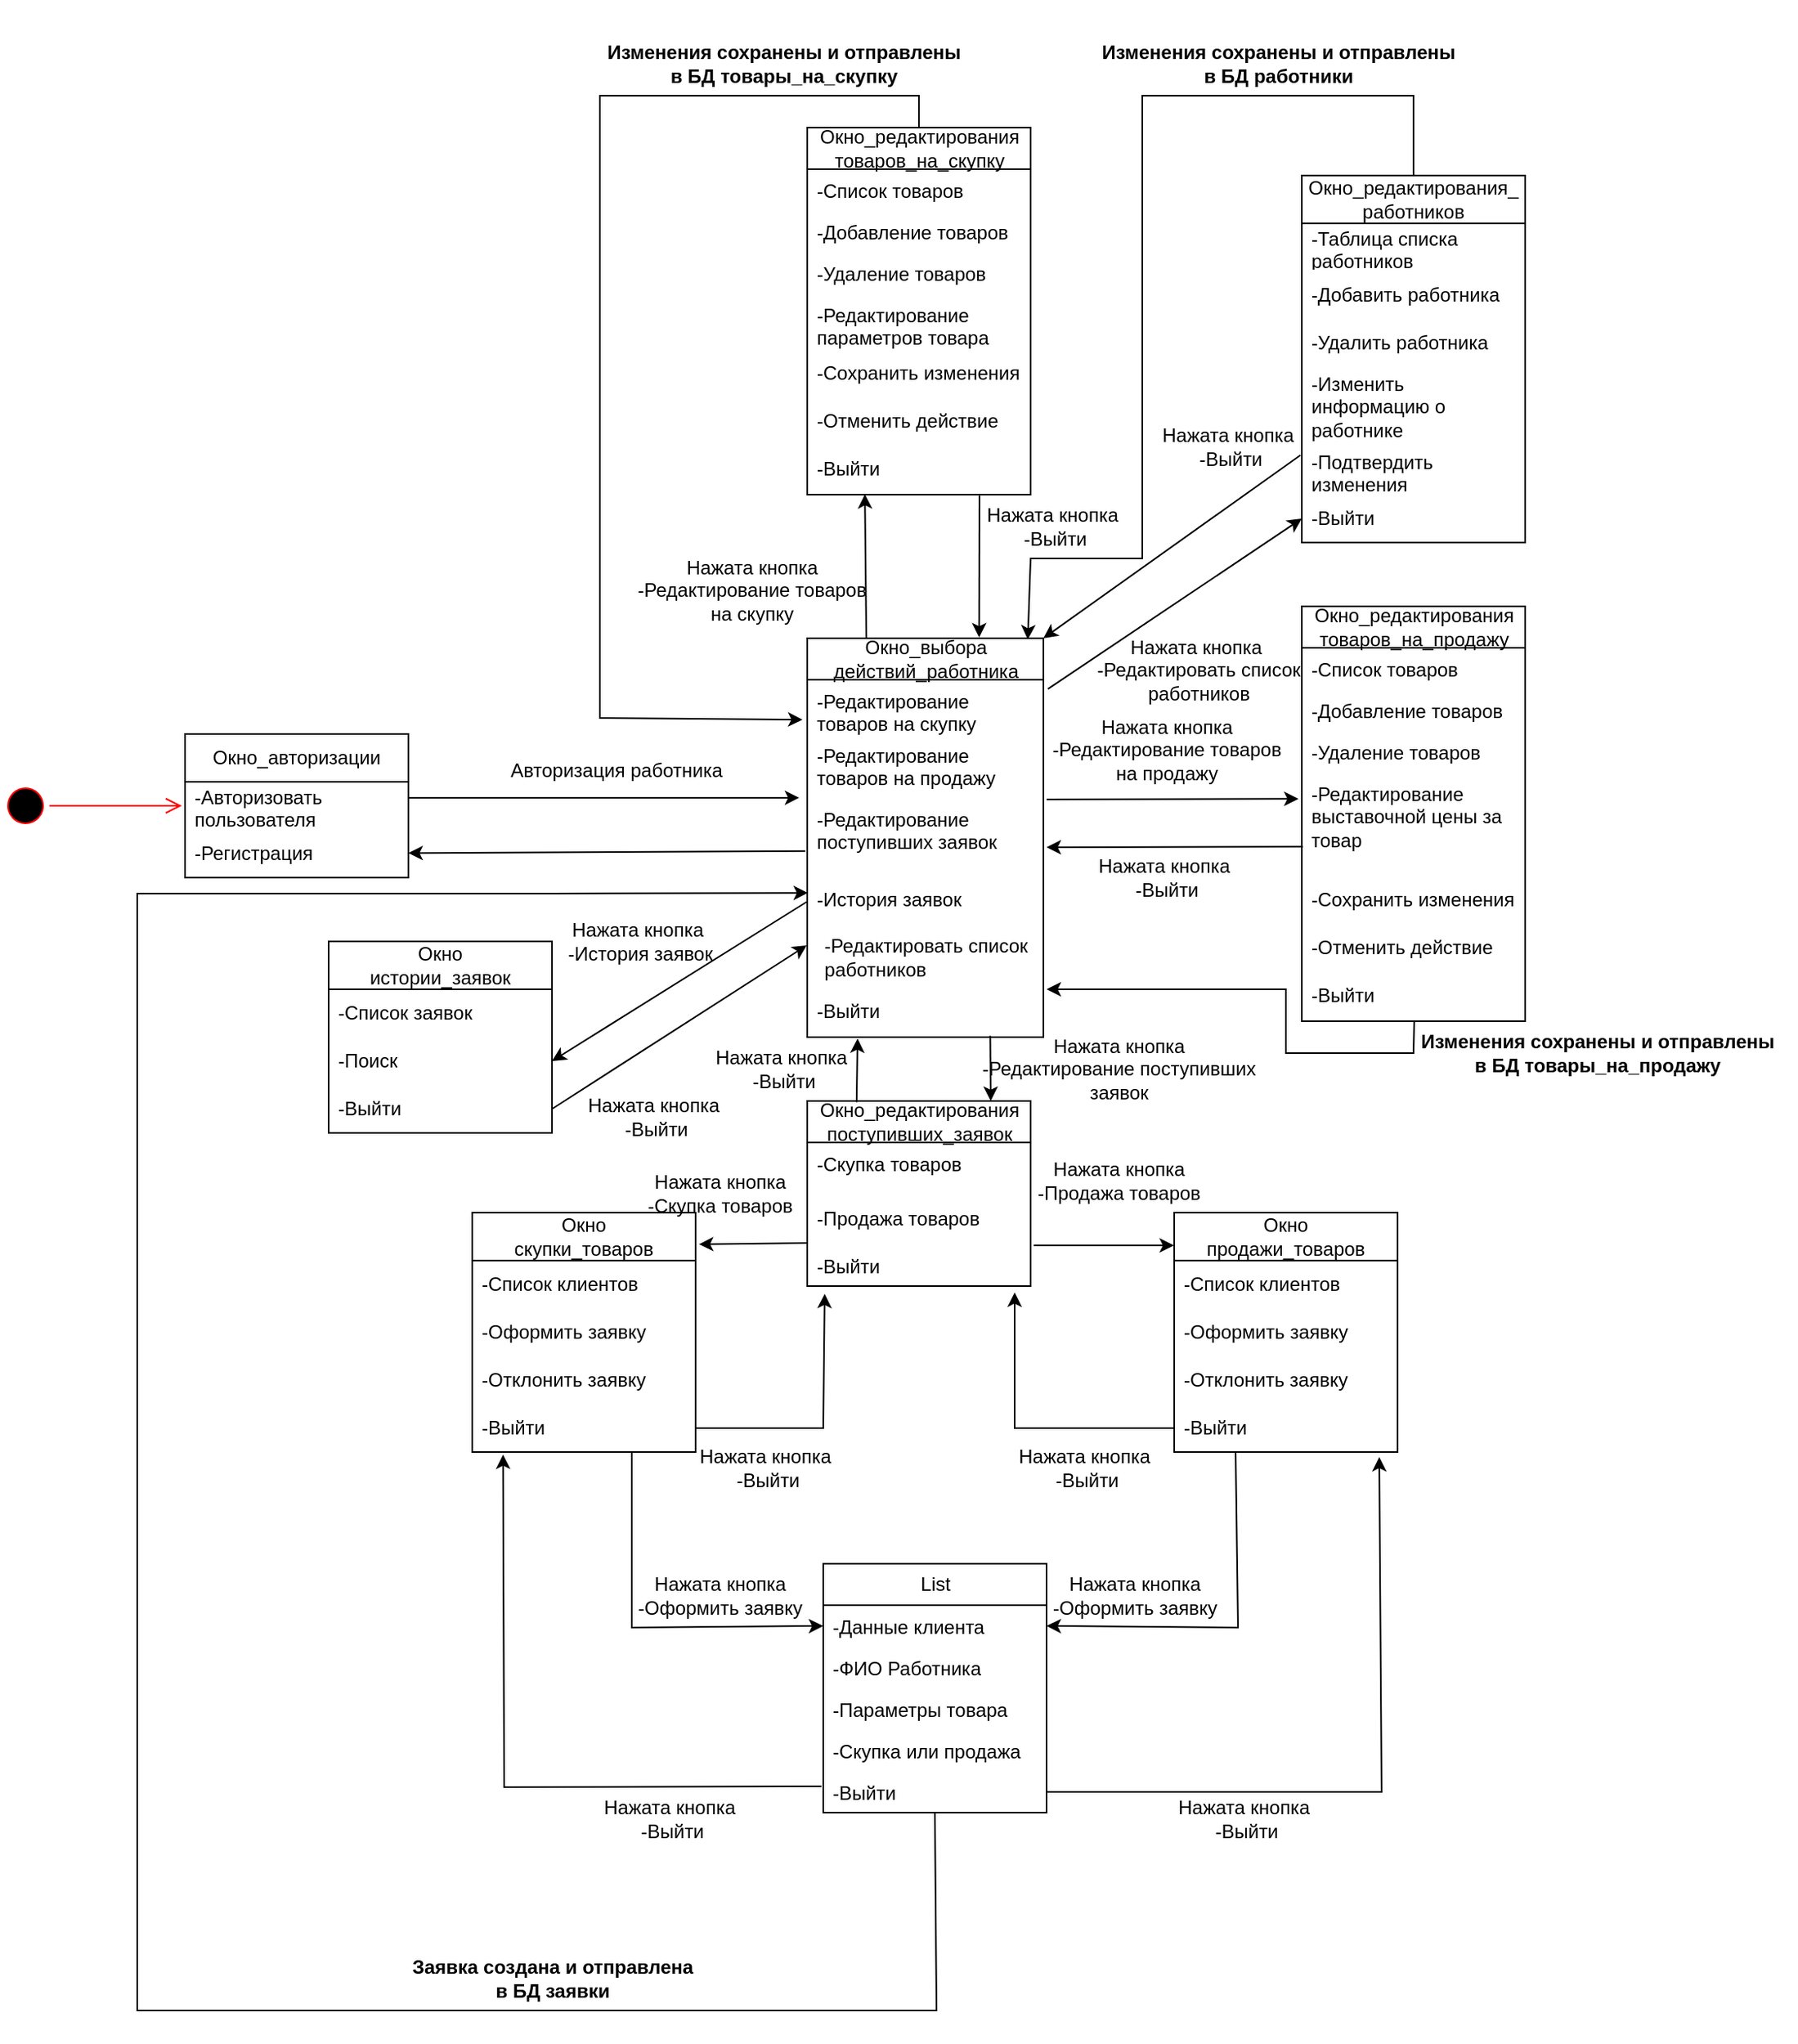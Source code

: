 <mxfile version="22.1.17" type="device">
  <diagram name="Страница — 1" id="X0-MV4bvymv5VT9LtER6">
    <mxGraphModel dx="499" dy="266" grid="1" gridSize="10" guides="1" tooltips="1" connect="1" arrows="1" fold="1" page="1" pageScale="1" pageWidth="4681" pageHeight="3300" math="0" shadow="0">
      <root>
        <mxCell id="0" />
        <mxCell id="1" parent="0" />
        <mxCell id="UWlWoizen60O6skDYNZs-1" value="" style="ellipse;html=1;shape=startState;fillColor=#000000;strokeColor=#ff0000;" parent="1" vertex="1">
          <mxGeometry x="25" y="510" width="30" height="30" as="geometry" />
        </mxCell>
        <mxCell id="UWlWoizen60O6skDYNZs-2" value="" style="edgeStyle=orthogonalEdgeStyle;html=1;verticalAlign=bottom;endArrow=open;endSize=8;strokeColor=#ff0000;rounded=0;entryX=-0.011;entryY=0.491;entryDx=0;entryDy=0;entryPerimeter=0;" parent="1" source="UWlWoizen60O6skDYNZs-1" edge="1">
          <mxGeometry relative="1" as="geometry">
            <mxPoint x="138" y="525" as="targetPoint" />
          </mxGeometry>
        </mxCell>
        <mxCell id="UWlWoizen60O6skDYNZs-3" value="Окно_авторизации" style="swimlane;fontStyle=0;childLayout=stackLayout;horizontal=1;startSize=30;horizontalStack=0;resizeParent=1;resizeParentMax=0;resizeLast=0;collapsible=1;marginBottom=0;whiteSpace=wrap;html=1;" parent="1" vertex="1">
          <mxGeometry x="140" y="480" width="140" height="90" as="geometry">
            <mxRectangle x="140" y="480" width="150" height="30" as="alternateBounds" />
          </mxGeometry>
        </mxCell>
        <mxCell id="UWlWoizen60O6skDYNZs-4" value="-Авторизовать пользователя" style="text;strokeColor=none;fillColor=none;align=left;verticalAlign=middle;spacingLeft=4;spacingRight=4;overflow=hidden;points=[[0,0.5],[1,0.5]];portConstraint=eastwest;rotatable=0;whiteSpace=wrap;html=1;" parent="UWlWoizen60O6skDYNZs-3" vertex="1">
          <mxGeometry y="30" width="140" height="30" as="geometry" />
        </mxCell>
        <mxCell id="UWlWoizen60O6skDYNZs-5" value="-Регистрация" style="text;strokeColor=none;fillColor=none;align=left;verticalAlign=middle;spacingLeft=4;spacingRight=4;overflow=hidden;points=[[0,0.5],[1,0.5]];portConstraint=eastwest;rotatable=0;whiteSpace=wrap;html=1;" parent="UWlWoizen60O6skDYNZs-3" vertex="1">
          <mxGeometry y="60" width="140" height="30" as="geometry" />
        </mxCell>
        <mxCell id="UWlWoizen60O6skDYNZs-6" value="" style="endArrow=classic;html=1;rounded=0;entryX=-0.036;entryY=0.333;entryDx=0;entryDy=0;entryPerimeter=0;exitX=1;exitY=0.333;exitDx=0;exitDy=0;exitPerimeter=0;" parent="1" source="UWlWoizen60O6skDYNZs-4" edge="1">
          <mxGeometry width="50" height="50" relative="1" as="geometry">
            <mxPoint x="310" y="540" as="sourcePoint" />
            <mxPoint x="524.96" y="519.99" as="targetPoint" />
          </mxGeometry>
        </mxCell>
        <mxCell id="UWlWoizen60O6skDYNZs-7" value="Авторизация работника" style="text;html=1;align=center;verticalAlign=middle;resizable=0;points=[];autosize=1;strokeColor=none;fillColor=none;" parent="1" vertex="1">
          <mxGeometry x="330" y="488" width="160" height="30" as="geometry" />
        </mxCell>
        <mxCell id="UWlWoizen60O6skDYNZs-8" value="Нажата кнопка&amp;nbsp;&lt;br&gt;-Выйти" style="text;html=1;align=center;verticalAlign=middle;resizable=0;points=[];autosize=1;strokeColor=none;fillColor=none;" parent="1" vertex="1">
          <mxGeometry x="630" y="330" width="110" height="40" as="geometry" />
        </mxCell>
        <mxCell id="UWlWoizen60O6skDYNZs-9" value="Окно_выбора&lt;br&gt;действий_работника" style="swimlane;fontStyle=0;childLayout=stackLayout;horizontal=1;startSize=26;fillColor=none;horizontalStack=0;resizeParent=1;resizeParentMax=0;resizeLast=0;collapsible=1;marginBottom=0;html=1;" parent="1" vertex="1">
          <mxGeometry x="530" y="420" width="148" height="250" as="geometry" />
        </mxCell>
        <mxCell id="UWlWoizen60O6skDYNZs-10" value="-Редактирование товаров на скупку" style="text;strokeColor=none;fillColor=none;align=left;verticalAlign=top;spacingLeft=4;spacingRight=4;overflow=hidden;rotatable=0;points=[[0,0.5],[1,0.5]];portConstraint=eastwest;whiteSpace=wrap;html=1;" parent="UWlWoizen60O6skDYNZs-9" vertex="1">
          <mxGeometry y="26" width="148" height="34" as="geometry" />
        </mxCell>
        <mxCell id="UWlWoizen60O6skDYNZs-11" value="-Редактирование товаров на продажу" style="text;strokeColor=none;fillColor=none;align=left;verticalAlign=top;spacingLeft=4;spacingRight=4;overflow=hidden;rotatable=0;points=[[0,0.5],[1,0.5]];portConstraint=eastwest;whiteSpace=wrap;html=1;" parent="UWlWoizen60O6skDYNZs-9" vertex="1">
          <mxGeometry y="60" width="148" height="40" as="geometry" />
        </mxCell>
        <mxCell id="UWlWoizen60O6skDYNZs-12" value="-Редактирование поступивших заявок" style="text;strokeColor=none;fillColor=none;align=left;verticalAlign=top;spacingLeft=4;spacingRight=4;overflow=hidden;rotatable=0;points=[[0,0.5],[1,0.5]];portConstraint=eastwest;whiteSpace=wrap;html=1;" parent="UWlWoizen60O6skDYNZs-9" vertex="1">
          <mxGeometry y="100" width="148" height="50" as="geometry" />
        </mxCell>
        <mxCell id="UWlWoizen60O6skDYNZs-13" value="-История заявок" style="text;strokeColor=none;fillColor=none;align=left;verticalAlign=top;spacingLeft=4;spacingRight=4;overflow=hidden;rotatable=0;points=[[0,0.5],[1,0.5]];portConstraint=eastwest;whiteSpace=wrap;html=1;" parent="UWlWoizen60O6skDYNZs-9" vertex="1">
          <mxGeometry y="150" width="148" height="30" as="geometry" />
        </mxCell>
        <mxCell id="UWlWoizen60O6skDYNZs-79" value="&lt;div style=&quot;text-align: left;&quot;&gt;&lt;span style=&quot;background-color: initial;&quot;&gt;-Редактировать список&lt;/span&gt;&lt;/div&gt;&lt;div style=&quot;text-align: left;&quot;&gt;работников&lt;/div&gt;" style="text;html=1;align=center;verticalAlign=middle;resizable=0;points=[];autosize=1;strokeColor=none;fillColor=none;" parent="UWlWoizen60O6skDYNZs-9" vertex="1">
          <mxGeometry y="180" width="148" height="40" as="geometry" />
        </mxCell>
        <mxCell id="UWlWoizen60O6skDYNZs-14" value="-Выйти" style="text;strokeColor=none;fillColor=none;align=left;verticalAlign=top;spacingLeft=4;spacingRight=4;overflow=hidden;rotatable=0;points=[[0,0.5],[1,0.5]];portConstraint=eastwest;whiteSpace=wrap;html=1;" parent="UWlWoizen60O6skDYNZs-9" vertex="1">
          <mxGeometry y="220" width="148" height="30" as="geometry" />
        </mxCell>
        <mxCell id="UWlWoizen60O6skDYNZs-15" value="" style="endArrow=classic;html=1;rounded=0;exitX=-0.008;exitY=0.667;exitDx=0;exitDy=0;exitPerimeter=0;" parent="1" source="UWlWoizen60O6skDYNZs-12" target="UWlWoizen60O6skDYNZs-5" edge="1">
          <mxGeometry width="50" height="50" relative="1" as="geometry">
            <mxPoint x="630" y="470" as="sourcePoint" />
            <mxPoint x="680" y="420" as="targetPoint" />
          </mxGeometry>
        </mxCell>
        <mxCell id="UWlWoizen60O6skDYNZs-16" value="Окно_редактирования&lt;br&gt;товаров_на_скупку" style="swimlane;fontStyle=0;childLayout=stackLayout;horizontal=1;startSize=26;fillColor=none;horizontalStack=0;resizeParent=1;resizeParentMax=0;resizeLast=0;collapsible=1;marginBottom=0;html=1;" parent="1" vertex="1">
          <mxGeometry x="530" y="100" width="140" height="230" as="geometry" />
        </mxCell>
        <mxCell id="UWlWoizen60O6skDYNZs-17" value="-Список товаров" style="text;strokeColor=none;fillColor=none;align=left;verticalAlign=top;spacingLeft=4;spacingRight=4;overflow=hidden;rotatable=0;points=[[0,0.5],[1,0.5]];portConstraint=eastwest;whiteSpace=wrap;html=1;" parent="UWlWoizen60O6skDYNZs-16" vertex="1">
          <mxGeometry y="26" width="140" height="26" as="geometry" />
        </mxCell>
        <mxCell id="UWlWoizen60O6skDYNZs-18" value="-Добавление товаров" style="text;strokeColor=none;fillColor=none;align=left;verticalAlign=top;spacingLeft=4;spacingRight=4;overflow=hidden;rotatable=0;points=[[0,0.5],[1,0.5]];portConstraint=eastwest;whiteSpace=wrap;html=1;" parent="UWlWoizen60O6skDYNZs-16" vertex="1">
          <mxGeometry y="52" width="140" height="26" as="geometry" />
        </mxCell>
        <mxCell id="UWlWoizen60O6skDYNZs-19" value="-Удаление товаров" style="text;strokeColor=none;fillColor=none;align=left;verticalAlign=top;spacingLeft=4;spacingRight=4;overflow=hidden;rotatable=0;points=[[0,0.5],[1,0.5]];portConstraint=eastwest;whiteSpace=wrap;html=1;" parent="UWlWoizen60O6skDYNZs-16" vertex="1">
          <mxGeometry y="78" width="140" height="26" as="geometry" />
        </mxCell>
        <mxCell id="UWlWoizen60O6skDYNZs-20" value="-Редактирование параметров товара" style="text;strokeColor=none;fillColor=none;align=left;verticalAlign=top;spacingLeft=4;spacingRight=4;overflow=hidden;rotatable=0;points=[[0,0.5],[1,0.5]];portConstraint=eastwest;whiteSpace=wrap;html=1;" parent="UWlWoizen60O6skDYNZs-16" vertex="1">
          <mxGeometry y="104" width="140" height="36" as="geometry" />
        </mxCell>
        <mxCell id="UWlWoizen60O6skDYNZs-21" value="-Сохранить изменения" style="text;strokeColor=none;fillColor=none;align=left;verticalAlign=top;spacingLeft=4;spacingRight=4;overflow=hidden;rotatable=0;points=[[0,0.5],[1,0.5]];portConstraint=eastwest;whiteSpace=wrap;html=1;" parent="UWlWoizen60O6skDYNZs-16" vertex="1">
          <mxGeometry y="140" width="140" height="30" as="geometry" />
        </mxCell>
        <mxCell id="UWlWoizen60O6skDYNZs-22" value="-Отменить действие" style="text;strokeColor=none;fillColor=none;align=left;verticalAlign=top;spacingLeft=4;spacingRight=4;overflow=hidden;rotatable=0;points=[[0,0.5],[1,0.5]];portConstraint=eastwest;whiteSpace=wrap;html=1;" parent="UWlWoizen60O6skDYNZs-16" vertex="1">
          <mxGeometry y="170" width="140" height="30" as="geometry" />
        </mxCell>
        <mxCell id="UWlWoizen60O6skDYNZs-23" value="-Выйти" style="text;strokeColor=none;fillColor=none;align=left;verticalAlign=top;spacingLeft=4;spacingRight=4;overflow=hidden;rotatable=0;points=[[0,0.5],[1,0.5]];portConstraint=eastwest;whiteSpace=wrap;html=1;" parent="UWlWoizen60O6skDYNZs-16" vertex="1">
          <mxGeometry y="200" width="140" height="30" as="geometry" />
        </mxCell>
        <mxCell id="UWlWoizen60O6skDYNZs-24" value="" style="endArrow=classic;html=1;rounded=0;exitX=0.771;exitY=1.021;exitDx=0;exitDy=0;exitPerimeter=0;entryX=0.728;entryY=-0.002;entryDx=0;entryDy=0;entryPerimeter=0;" parent="1" source="UWlWoizen60O6skDYNZs-23" target="UWlWoizen60O6skDYNZs-9" edge="1">
          <mxGeometry width="50" height="50" relative="1" as="geometry">
            <mxPoint x="640" y="360" as="sourcePoint" />
            <mxPoint x="640" y="420" as="targetPoint" />
          </mxGeometry>
        </mxCell>
        <mxCell id="UWlWoizen60O6skDYNZs-25" value="" style="endArrow=classic;html=1;rounded=0;exitX=0.25;exitY=0;exitDx=0;exitDy=0;entryX=0.258;entryY=0.991;entryDx=0;entryDy=0;entryPerimeter=0;" parent="1" source="UWlWoizen60O6skDYNZs-9" target="UWlWoizen60O6skDYNZs-23" edge="1">
          <mxGeometry width="50" height="50" relative="1" as="geometry">
            <mxPoint x="630" y="470" as="sourcePoint" />
            <mxPoint x="680" y="420" as="targetPoint" />
          </mxGeometry>
        </mxCell>
        <mxCell id="UWlWoizen60O6skDYNZs-26" value="Нажата кнопка&lt;br&gt;-Редактирование товаров&lt;br&gt;на скупку" style="text;html=1;align=center;verticalAlign=middle;resizable=0;points=[];autosize=1;strokeColor=none;fillColor=none;" parent="1" vertex="1">
          <mxGeometry x="410" y="360" width="170" height="60" as="geometry" />
        </mxCell>
        <mxCell id="UWlWoizen60O6skDYNZs-27" value="Окно_редактирования&lt;br&gt;товаров_на_продажу" style="swimlane;fontStyle=0;childLayout=stackLayout;horizontal=1;startSize=26;fillColor=none;horizontalStack=0;resizeParent=1;resizeParentMax=0;resizeLast=0;collapsible=1;marginBottom=0;html=1;" parent="1" vertex="1">
          <mxGeometry x="840" y="400" width="140" height="260" as="geometry" />
        </mxCell>
        <mxCell id="UWlWoizen60O6skDYNZs-28" value="-Список товаров" style="text;strokeColor=none;fillColor=none;align=left;verticalAlign=top;spacingLeft=4;spacingRight=4;overflow=hidden;rotatable=0;points=[[0,0.5],[1,0.5]];portConstraint=eastwest;whiteSpace=wrap;html=1;" parent="UWlWoizen60O6skDYNZs-27" vertex="1">
          <mxGeometry y="26" width="140" height="26" as="geometry" />
        </mxCell>
        <mxCell id="UWlWoizen60O6skDYNZs-29" value="-Добавление товаров" style="text;strokeColor=none;fillColor=none;align=left;verticalAlign=top;spacingLeft=4;spacingRight=4;overflow=hidden;rotatable=0;points=[[0,0.5],[1,0.5]];portConstraint=eastwest;whiteSpace=wrap;html=1;" parent="UWlWoizen60O6skDYNZs-27" vertex="1">
          <mxGeometry y="52" width="140" height="26" as="geometry" />
        </mxCell>
        <mxCell id="UWlWoizen60O6skDYNZs-30" value="-Удаление товаров" style="text;strokeColor=none;fillColor=none;align=left;verticalAlign=top;spacingLeft=4;spacingRight=4;overflow=hidden;rotatable=0;points=[[0,0.5],[1,0.5]];portConstraint=eastwest;whiteSpace=wrap;html=1;" parent="UWlWoizen60O6skDYNZs-27" vertex="1">
          <mxGeometry y="78" width="140" height="26" as="geometry" />
        </mxCell>
        <mxCell id="UWlWoizen60O6skDYNZs-31" value="-Редактирование выставочной цены за товар" style="text;strokeColor=none;fillColor=none;align=left;verticalAlign=top;spacingLeft=4;spacingRight=4;overflow=hidden;rotatable=0;points=[[0,0.5],[1,0.5]];portConstraint=eastwest;whiteSpace=wrap;html=1;" parent="UWlWoizen60O6skDYNZs-27" vertex="1">
          <mxGeometry y="104" width="140" height="66" as="geometry" />
        </mxCell>
        <mxCell id="UWlWoizen60O6skDYNZs-32" value="-Сохранить изменения" style="text;strokeColor=none;fillColor=none;align=left;verticalAlign=top;spacingLeft=4;spacingRight=4;overflow=hidden;rotatable=0;points=[[0,0.5],[1,0.5]];portConstraint=eastwest;whiteSpace=wrap;html=1;" parent="UWlWoizen60O6skDYNZs-27" vertex="1">
          <mxGeometry y="170" width="140" height="30" as="geometry" />
        </mxCell>
        <mxCell id="UWlWoizen60O6skDYNZs-33" value="-Отменить действие" style="text;strokeColor=none;fillColor=none;align=left;verticalAlign=top;spacingLeft=4;spacingRight=4;overflow=hidden;rotatable=0;points=[[0,0.5],[1,0.5]];portConstraint=eastwest;whiteSpace=wrap;html=1;" parent="UWlWoizen60O6skDYNZs-27" vertex="1">
          <mxGeometry y="200" width="140" height="30" as="geometry" />
        </mxCell>
        <mxCell id="UWlWoizen60O6skDYNZs-34" value="-Выйти" style="text;strokeColor=none;fillColor=none;align=left;verticalAlign=top;spacingLeft=4;spacingRight=4;overflow=hidden;rotatable=0;points=[[0,0.5],[1,0.5]];portConstraint=eastwest;whiteSpace=wrap;html=1;" parent="UWlWoizen60O6skDYNZs-27" vertex="1">
          <mxGeometry y="230" width="140" height="30" as="geometry" />
        </mxCell>
        <mxCell id="UWlWoizen60O6skDYNZs-35" value="" style="endArrow=classic;html=1;rounded=0;exitX=0.005;exitY=0.707;exitDx=0;exitDy=0;exitPerimeter=0;" parent="1" source="UWlWoizen60O6skDYNZs-31" edge="1">
          <mxGeometry width="50" height="50" relative="1" as="geometry">
            <mxPoint x="630" y="470" as="sourcePoint" />
            <mxPoint x="680" y="551" as="targetPoint" />
            <Array as="points" />
          </mxGeometry>
        </mxCell>
        <mxCell id="UWlWoizen60O6skDYNZs-36" value="Нажата кнопка&amp;nbsp;&lt;br&gt;-Выйти" style="text;html=1;align=center;verticalAlign=middle;resizable=0;points=[];autosize=1;strokeColor=none;fillColor=none;" parent="1" vertex="1">
          <mxGeometry x="700" y="550" width="110" height="40" as="geometry" />
        </mxCell>
        <mxCell id="UWlWoizen60O6skDYNZs-37" value="" style="endArrow=classic;html=1;rounded=0;entryX=-0.015;entryY=0.252;entryDx=0;entryDy=0;entryPerimeter=0;" parent="1" target="UWlWoizen60O6skDYNZs-31" edge="1">
          <mxGeometry width="50" height="50" relative="1" as="geometry">
            <mxPoint x="680" y="521" as="sourcePoint" />
            <mxPoint x="680" y="420" as="targetPoint" />
          </mxGeometry>
        </mxCell>
        <mxCell id="UWlWoizen60O6skDYNZs-38" value="Нажата кнопка&lt;br&gt;-Редактирование товаров&lt;br&gt;на продажу" style="text;html=1;align=center;verticalAlign=middle;resizable=0;points=[];autosize=1;strokeColor=none;fillColor=none;" parent="1" vertex="1">
          <mxGeometry x="670" y="460" width="170" height="60" as="geometry" />
        </mxCell>
        <mxCell id="UWlWoizen60O6skDYNZs-39" value="Окно_редактирования&lt;br&gt;поступивших_заявок" style="swimlane;fontStyle=0;childLayout=stackLayout;horizontal=1;startSize=26;fillColor=none;horizontalStack=0;resizeParent=1;resizeParentMax=0;resizeLast=0;collapsible=1;marginBottom=0;html=1;" parent="1" vertex="1">
          <mxGeometry x="530" y="710" width="140" height="116" as="geometry" />
        </mxCell>
        <mxCell id="UWlWoizen60O6skDYNZs-40" value="-Скупка товаров" style="text;strokeColor=none;fillColor=none;align=left;verticalAlign=top;spacingLeft=4;spacingRight=4;overflow=hidden;rotatable=0;points=[[0,0.5],[1,0.5]];portConstraint=eastwest;whiteSpace=wrap;html=1;" parent="UWlWoizen60O6skDYNZs-39" vertex="1">
          <mxGeometry y="26" width="140" height="34" as="geometry" />
        </mxCell>
        <mxCell id="UWlWoizen60O6skDYNZs-41" value="-Продажа товаров" style="text;strokeColor=none;fillColor=none;align=left;verticalAlign=top;spacingLeft=4;spacingRight=4;overflow=hidden;rotatable=0;points=[[0,0.5],[1,0.5]];portConstraint=eastwest;whiteSpace=wrap;html=1;" parent="UWlWoizen60O6skDYNZs-39" vertex="1">
          <mxGeometry y="60" width="140" height="30" as="geometry" />
        </mxCell>
        <mxCell id="UWlWoizen60O6skDYNZs-42" value="-Выйти" style="text;strokeColor=none;fillColor=none;align=left;verticalAlign=top;spacingLeft=4;spacingRight=4;overflow=hidden;rotatable=0;points=[[0,0.5],[1,0.5]];portConstraint=eastwest;whiteSpace=wrap;html=1;" parent="UWlWoizen60O6skDYNZs-39" vertex="1">
          <mxGeometry y="90" width="140" height="26" as="geometry" />
        </mxCell>
        <mxCell id="UWlWoizen60O6skDYNZs-43" value="" style="endArrow=classic;html=1;rounded=0;exitX=0.775;exitY=0.971;exitDx=0;exitDy=0;exitPerimeter=0;" parent="1" source="UWlWoizen60O6skDYNZs-14" edge="1">
          <mxGeometry width="50" height="50" relative="1" as="geometry">
            <mxPoint x="540" y="560" as="sourcePoint" />
            <mxPoint x="645" y="710" as="targetPoint" />
            <Array as="points" />
          </mxGeometry>
        </mxCell>
        <mxCell id="UWlWoizen60O6skDYNZs-44" value="" style="endArrow=classic;html=1;rounded=0;exitX=0.221;exitY=0.006;exitDx=0;exitDy=0;exitPerimeter=0;entryX=0.213;entryY=1.029;entryDx=0;entryDy=0;entryPerimeter=0;" parent="1" source="UWlWoizen60O6skDYNZs-39" target="UWlWoizen60O6skDYNZs-14" edge="1">
          <mxGeometry width="50" height="50" relative="1" as="geometry">
            <mxPoint x="530" y="640" as="sourcePoint" />
            <mxPoint x="580" y="590" as="targetPoint" />
          </mxGeometry>
        </mxCell>
        <mxCell id="UWlWoizen60O6skDYNZs-45" value="Нажата кнопка&amp;nbsp;&lt;br&gt;-Выйти" style="text;html=1;align=center;verticalAlign=middle;resizable=0;points=[];autosize=1;strokeColor=none;fillColor=none;" parent="1" vertex="1">
          <mxGeometry x="460" y="670" width="110" height="40" as="geometry" />
        </mxCell>
        <mxCell id="UWlWoizen60O6skDYNZs-46" value="Нажата кнопка&lt;br&gt;-Редактирование поступивших&lt;br&gt;заявок" style="text;html=1;align=center;verticalAlign=middle;resizable=0;points=[];autosize=1;strokeColor=none;fillColor=none;" parent="1" vertex="1">
          <mxGeometry x="630" y="660" width="190" height="60" as="geometry" />
        </mxCell>
        <mxCell id="UWlWoizen60O6skDYNZs-47" value="Окно&lt;br&gt;продажи_товаров" style="swimlane;fontStyle=0;childLayout=stackLayout;horizontal=1;startSize=30;horizontalStack=0;resizeParent=1;resizeParentMax=0;resizeLast=0;collapsible=1;marginBottom=0;whiteSpace=wrap;html=1;" parent="1" vertex="1">
          <mxGeometry x="760" y="780" width="140" height="150" as="geometry" />
        </mxCell>
        <mxCell id="UWlWoizen60O6skDYNZs-48" value="-Список клиентов" style="text;strokeColor=none;fillColor=none;align=left;verticalAlign=middle;spacingLeft=4;spacingRight=4;overflow=hidden;points=[[0,0.5],[1,0.5]];portConstraint=eastwest;rotatable=0;whiteSpace=wrap;html=1;" parent="UWlWoizen60O6skDYNZs-47" vertex="1">
          <mxGeometry y="30" width="140" height="30" as="geometry" />
        </mxCell>
        <mxCell id="UWlWoizen60O6skDYNZs-49" value="-Оформить заявку" style="text;strokeColor=none;fillColor=none;align=left;verticalAlign=middle;spacingLeft=4;spacingRight=4;overflow=hidden;points=[[0,0.5],[1,0.5]];portConstraint=eastwest;rotatable=0;whiteSpace=wrap;html=1;" parent="UWlWoizen60O6skDYNZs-47" vertex="1">
          <mxGeometry y="60" width="140" height="30" as="geometry" />
        </mxCell>
        <mxCell id="UWlWoizen60O6skDYNZs-50" value="-Отклонить заявку" style="text;strokeColor=none;fillColor=none;align=left;verticalAlign=middle;spacingLeft=4;spacingRight=4;overflow=hidden;points=[[0,0.5],[1,0.5]];portConstraint=eastwest;rotatable=0;whiteSpace=wrap;html=1;" parent="UWlWoizen60O6skDYNZs-47" vertex="1">
          <mxGeometry y="90" width="140" height="30" as="geometry" />
        </mxCell>
        <mxCell id="UWlWoizen60O6skDYNZs-51" value="-Выйти" style="text;strokeColor=none;fillColor=none;align=left;verticalAlign=middle;spacingLeft=4;spacingRight=4;overflow=hidden;points=[[0,0.5],[1,0.5]];portConstraint=eastwest;rotatable=0;whiteSpace=wrap;html=1;" parent="UWlWoizen60O6skDYNZs-47" vertex="1">
          <mxGeometry y="120" width="140" height="30" as="geometry" />
        </mxCell>
        <mxCell id="UWlWoizen60O6skDYNZs-52" value="Окно&lt;br&gt;скупки_товаров" style="swimlane;fontStyle=0;childLayout=stackLayout;horizontal=1;startSize=30;horizontalStack=0;resizeParent=1;resizeParentMax=0;resizeLast=0;collapsible=1;marginBottom=0;whiteSpace=wrap;html=1;" parent="1" vertex="1">
          <mxGeometry x="320" y="780" width="140" height="150" as="geometry" />
        </mxCell>
        <mxCell id="UWlWoizen60O6skDYNZs-53" value="-Список клиентов" style="text;strokeColor=none;fillColor=none;align=left;verticalAlign=middle;spacingLeft=4;spacingRight=4;overflow=hidden;points=[[0,0.5],[1,0.5]];portConstraint=eastwest;rotatable=0;whiteSpace=wrap;html=1;" parent="UWlWoizen60O6skDYNZs-52" vertex="1">
          <mxGeometry y="30" width="140" height="30" as="geometry" />
        </mxCell>
        <mxCell id="UWlWoizen60O6skDYNZs-54" value="-Оформить заявку" style="text;strokeColor=none;fillColor=none;align=left;verticalAlign=middle;spacingLeft=4;spacingRight=4;overflow=hidden;points=[[0,0.5],[1,0.5]];portConstraint=eastwest;rotatable=0;whiteSpace=wrap;html=1;" parent="UWlWoizen60O6skDYNZs-52" vertex="1">
          <mxGeometry y="60" width="140" height="30" as="geometry" />
        </mxCell>
        <mxCell id="UWlWoizen60O6skDYNZs-55" value="-Отклонить заявку" style="text;strokeColor=none;fillColor=none;align=left;verticalAlign=middle;spacingLeft=4;spacingRight=4;overflow=hidden;points=[[0,0.5],[1,0.5]];portConstraint=eastwest;rotatable=0;whiteSpace=wrap;html=1;" parent="UWlWoizen60O6skDYNZs-52" vertex="1">
          <mxGeometry y="90" width="140" height="30" as="geometry" />
        </mxCell>
        <mxCell id="UWlWoizen60O6skDYNZs-56" value="-Выйти" style="text;strokeColor=none;fillColor=none;align=left;verticalAlign=middle;spacingLeft=4;spacingRight=4;overflow=hidden;points=[[0,0.5],[1,0.5]];portConstraint=eastwest;rotatable=0;whiteSpace=wrap;html=1;" parent="UWlWoizen60O6skDYNZs-52" vertex="1">
          <mxGeometry y="120" width="140" height="30" as="geometry" />
        </mxCell>
        <mxCell id="UWlWoizen60O6skDYNZs-57" value="" style="endArrow=classic;html=1;rounded=0;exitX=1;exitY=0.5;exitDx=0;exitDy=0;entryX=0.078;entryY=1.186;entryDx=0;entryDy=0;entryPerimeter=0;" parent="1" source="UWlWoizen60O6skDYNZs-56" target="UWlWoizen60O6skDYNZs-42" edge="1">
          <mxGeometry width="50" height="50" relative="1" as="geometry">
            <mxPoint x="490" y="730" as="sourcePoint" />
            <mxPoint x="540" y="680" as="targetPoint" />
            <Array as="points">
              <mxPoint x="500" y="915" />
              <mxPoint x="540" y="915" />
            </Array>
          </mxGeometry>
        </mxCell>
        <mxCell id="UWlWoizen60O6skDYNZs-58" value="Нажата кнопка&amp;nbsp;&lt;br&gt;-Выйти" style="text;html=1;align=center;verticalAlign=middle;resizable=0;points=[];autosize=1;strokeColor=none;fillColor=none;" parent="1" vertex="1">
          <mxGeometry x="450" y="920" width="110" height="40" as="geometry" />
        </mxCell>
        <mxCell id="UWlWoizen60O6skDYNZs-59" value="" style="endArrow=classic;html=1;rounded=0;exitX=0;exitY=0.5;exitDx=0;exitDy=0;" parent="1" source="UWlWoizen60O6skDYNZs-51" edge="1">
          <mxGeometry width="50" height="50" relative="1" as="geometry">
            <mxPoint x="490" y="730" as="sourcePoint" />
            <mxPoint x="660" y="830" as="targetPoint" />
            <Array as="points">
              <mxPoint x="660" y="915" />
            </Array>
          </mxGeometry>
        </mxCell>
        <mxCell id="UWlWoizen60O6skDYNZs-60" value="Нажата кнопка&amp;nbsp;&lt;br&gt;-Выйти" style="text;html=1;align=center;verticalAlign=middle;resizable=0;points=[];autosize=1;strokeColor=none;fillColor=none;" parent="1" vertex="1">
          <mxGeometry x="650" y="920" width="110" height="40" as="geometry" />
        </mxCell>
        <mxCell id="UWlWoizen60O6skDYNZs-61" value="" style="endArrow=classic;html=1;rounded=0;exitX=0.002;exitY=-0.038;exitDx=0;exitDy=0;exitPerimeter=0;entryX=1.015;entryY=0.132;entryDx=0;entryDy=0;entryPerimeter=0;" parent="1" source="UWlWoizen60O6skDYNZs-42" target="UWlWoizen60O6skDYNZs-52" edge="1">
          <mxGeometry width="50" height="50" relative="1" as="geometry">
            <mxPoint x="490" y="730" as="sourcePoint" />
            <mxPoint x="540" y="680" as="targetPoint" />
          </mxGeometry>
        </mxCell>
        <mxCell id="UWlWoizen60O6skDYNZs-62" value="Нажата кнопка&lt;br&gt;-Скупка товаров" style="text;html=1;align=center;verticalAlign=middle;resizable=0;points=[];autosize=1;strokeColor=none;fillColor=none;" parent="1" vertex="1">
          <mxGeometry x="420" y="748" width="110" height="40" as="geometry" />
        </mxCell>
        <mxCell id="UWlWoizen60O6skDYNZs-63" value="Нажата кнопка&lt;br&gt;-Продажа товаров" style="text;html=1;align=center;verticalAlign=middle;resizable=0;points=[];autosize=1;strokeColor=none;fillColor=none;" parent="1" vertex="1">
          <mxGeometry x="660" y="740" width="130" height="40" as="geometry" />
        </mxCell>
        <mxCell id="UWlWoizen60O6skDYNZs-64" value="" style="endArrow=classic;html=1;rounded=0;exitX=1.014;exitY=0.02;exitDx=0;exitDy=0;exitPerimeter=0;entryX=-0.001;entryY=0.137;entryDx=0;entryDy=0;entryPerimeter=0;" parent="1" source="UWlWoizen60O6skDYNZs-42" target="UWlWoizen60O6skDYNZs-47" edge="1">
          <mxGeometry width="50" height="50" relative="1" as="geometry">
            <mxPoint x="490" y="730" as="sourcePoint" />
            <mxPoint x="540" y="680" as="targetPoint" />
          </mxGeometry>
        </mxCell>
        <mxCell id="UWlWoizen60O6skDYNZs-65" value="List" style="swimlane;fontStyle=0;childLayout=stackLayout;horizontal=1;startSize=26;fillColor=none;horizontalStack=0;resizeParent=1;resizeParentMax=0;resizeLast=0;collapsible=1;marginBottom=0;html=1;" parent="1" vertex="1">
          <mxGeometry x="540" y="1000" width="140" height="156" as="geometry" />
        </mxCell>
        <mxCell id="UWlWoizen60O6skDYNZs-66" value="-Данные клиента" style="text;strokeColor=none;fillColor=none;align=left;verticalAlign=top;spacingLeft=4;spacingRight=4;overflow=hidden;rotatable=0;points=[[0,0.5],[1,0.5]];portConstraint=eastwest;whiteSpace=wrap;html=1;" parent="UWlWoizen60O6skDYNZs-65" vertex="1">
          <mxGeometry y="26" width="140" height="26" as="geometry" />
        </mxCell>
        <mxCell id="UWlWoizen60O6skDYNZs-67" value="-ФИО Работника" style="text;strokeColor=none;fillColor=none;align=left;verticalAlign=top;spacingLeft=4;spacingRight=4;overflow=hidden;rotatable=0;points=[[0,0.5],[1,0.5]];portConstraint=eastwest;whiteSpace=wrap;html=1;" parent="UWlWoizen60O6skDYNZs-65" vertex="1">
          <mxGeometry y="52" width="140" height="26" as="geometry" />
        </mxCell>
        <mxCell id="UWlWoizen60O6skDYNZs-68" value="-Параметры товара" style="text;strokeColor=none;fillColor=none;align=left;verticalAlign=top;spacingLeft=4;spacingRight=4;overflow=hidden;rotatable=0;points=[[0,0.5],[1,0.5]];portConstraint=eastwest;whiteSpace=wrap;html=1;" parent="UWlWoizen60O6skDYNZs-65" vertex="1">
          <mxGeometry y="78" width="140" height="26" as="geometry" />
        </mxCell>
        <mxCell id="UWlWoizen60O6skDYNZs-69" value="-Скупка или продажа" style="text;strokeColor=none;fillColor=none;align=left;verticalAlign=top;spacingLeft=4;spacingRight=4;overflow=hidden;rotatable=0;points=[[0,0.5],[1,0.5]];portConstraint=eastwest;whiteSpace=wrap;html=1;" parent="UWlWoizen60O6skDYNZs-65" vertex="1">
          <mxGeometry y="104" width="140" height="26" as="geometry" />
        </mxCell>
        <mxCell id="UWlWoizen60O6skDYNZs-70" value="-Выйти" style="text;strokeColor=none;fillColor=none;align=left;verticalAlign=top;spacingLeft=4;spacingRight=4;overflow=hidden;rotatable=0;points=[[0,0.5],[1,0.5]];portConstraint=eastwest;whiteSpace=wrap;html=1;" parent="UWlWoizen60O6skDYNZs-65" vertex="1">
          <mxGeometry y="130" width="140" height="26" as="geometry" />
        </mxCell>
        <mxCell id="UWlWoizen60O6skDYNZs-71" value="" style="endArrow=classic;html=1;rounded=0;exitX=1;exitY=0.5;exitDx=0;exitDy=0;entryX=0.918;entryY=1.104;entryDx=0;entryDy=0;entryPerimeter=0;" parent="1" source="UWlWoizen60O6skDYNZs-70" target="UWlWoizen60O6skDYNZs-51" edge="1">
          <mxGeometry width="50" height="50" relative="1" as="geometry">
            <mxPoint x="490" y="850" as="sourcePoint" />
            <mxPoint x="540" y="800" as="targetPoint" />
            <Array as="points">
              <mxPoint x="890" y="1143" />
            </Array>
          </mxGeometry>
        </mxCell>
        <mxCell id="UWlWoizen60O6skDYNZs-72" value="" style="endArrow=classic;html=1;rounded=0;exitX=-0.008;exitY=0.367;exitDx=0;exitDy=0;entryX=0.138;entryY=1.053;entryDx=0;entryDy=0;entryPerimeter=0;exitPerimeter=0;" parent="1" source="UWlWoizen60O6skDYNZs-70" target="UWlWoizen60O6skDYNZs-56" edge="1">
          <mxGeometry width="50" height="50" relative="1" as="geometry">
            <mxPoint x="490" y="850" as="sourcePoint" />
            <mxPoint x="540" y="800" as="targetPoint" />
            <Array as="points">
              <mxPoint x="340" y="1140" />
            </Array>
          </mxGeometry>
        </mxCell>
        <mxCell id="UWlWoizen60O6skDYNZs-73" value="" style="endArrow=classic;html=1;rounded=0;entryX=0;entryY=0.5;entryDx=0;entryDy=0;" parent="1" target="UWlWoizen60O6skDYNZs-66" edge="1">
          <mxGeometry width="50" height="50" relative="1" as="geometry">
            <mxPoint x="420" y="930" as="sourcePoint" />
            <mxPoint x="540" y="800" as="targetPoint" />
            <Array as="points">
              <mxPoint x="420" y="1040" />
            </Array>
          </mxGeometry>
        </mxCell>
        <mxCell id="UWlWoizen60O6skDYNZs-74" value="" style="endArrow=classic;html=1;rounded=0;exitX=0.275;exitY=1.003;exitDx=0;exitDy=0;exitPerimeter=0;entryX=1;entryY=0.5;entryDx=0;entryDy=0;" parent="1" source="UWlWoizen60O6skDYNZs-51" target="UWlWoizen60O6skDYNZs-66" edge="1">
          <mxGeometry width="50" height="50" relative="1" as="geometry">
            <mxPoint x="490" y="850" as="sourcePoint" />
            <mxPoint x="540" y="800" as="targetPoint" />
            <Array as="points">
              <mxPoint x="800" y="1040" />
            </Array>
          </mxGeometry>
        </mxCell>
        <mxCell id="UWlWoizen60O6skDYNZs-75" value="Нажата кнопка&amp;nbsp;&lt;br&gt;-Выйти" style="text;html=1;align=center;verticalAlign=middle;resizable=0;points=[];autosize=1;strokeColor=none;fillColor=none;" parent="1" vertex="1">
          <mxGeometry x="390" y="1140" width="110" height="40" as="geometry" />
        </mxCell>
        <mxCell id="UWlWoizen60O6skDYNZs-76" value="Нажата кнопка&amp;nbsp;&lt;br&gt;-Выйти" style="text;html=1;align=center;verticalAlign=middle;resizable=0;points=[];autosize=1;strokeColor=none;fillColor=none;" parent="1" vertex="1">
          <mxGeometry x="750" y="1140" width="110" height="40" as="geometry" />
        </mxCell>
        <mxCell id="UWlWoizen60O6skDYNZs-77" value="Нажата кнопка&lt;br&gt;-Оформить заявку" style="text;html=1;align=center;verticalAlign=middle;resizable=0;points=[];autosize=1;strokeColor=none;fillColor=none;" parent="1" vertex="1">
          <mxGeometry x="410" y="1000" width="130" height="40" as="geometry" />
        </mxCell>
        <mxCell id="UWlWoizen60O6skDYNZs-78" value="Нажата кнопка&lt;br&gt;-Оформить заявку" style="text;html=1;align=center;verticalAlign=middle;resizable=0;points=[];autosize=1;strokeColor=none;fillColor=none;" parent="1" vertex="1">
          <mxGeometry x="670" y="1000" width="130" height="40" as="geometry" />
        </mxCell>
        <mxCell id="UWlWoizen60O6skDYNZs-80" value="Окно&lt;br&gt;истории_заявок" style="swimlane;fontStyle=0;childLayout=stackLayout;horizontal=1;startSize=30;horizontalStack=0;resizeParent=1;resizeParentMax=0;resizeLast=0;collapsible=1;marginBottom=0;whiteSpace=wrap;html=1;" parent="1" vertex="1">
          <mxGeometry x="230" y="610" width="140" height="120" as="geometry" />
        </mxCell>
        <mxCell id="UWlWoizen60O6skDYNZs-81" value="-Список заявок" style="text;strokeColor=none;fillColor=none;align=left;verticalAlign=middle;spacingLeft=4;spacingRight=4;overflow=hidden;points=[[0,0.5],[1,0.5]];portConstraint=eastwest;rotatable=0;whiteSpace=wrap;html=1;" parent="UWlWoizen60O6skDYNZs-80" vertex="1">
          <mxGeometry y="30" width="140" height="30" as="geometry" />
        </mxCell>
        <mxCell id="UWlWoizen60O6skDYNZs-82" value="-Поиск" style="text;strokeColor=none;fillColor=none;align=left;verticalAlign=middle;spacingLeft=4;spacingRight=4;overflow=hidden;points=[[0,0.5],[1,0.5]];portConstraint=eastwest;rotatable=0;whiteSpace=wrap;html=1;" parent="UWlWoizen60O6skDYNZs-80" vertex="1">
          <mxGeometry y="60" width="140" height="30" as="geometry" />
        </mxCell>
        <mxCell id="UWlWoizen60O6skDYNZs-83" value="-Выйти" style="text;strokeColor=none;fillColor=none;align=left;verticalAlign=middle;spacingLeft=4;spacingRight=4;overflow=hidden;points=[[0,0.5],[1,0.5]];portConstraint=eastwest;rotatable=0;whiteSpace=wrap;html=1;" parent="UWlWoizen60O6skDYNZs-80" vertex="1">
          <mxGeometry y="90" width="140" height="30" as="geometry" />
        </mxCell>
        <mxCell id="UWlWoizen60O6skDYNZs-84" value="" style="endArrow=classic;html=1;rounded=0;entryX=-0.002;entryY=0.311;entryDx=0;entryDy=0;exitX=1;exitY=0.5;exitDx=0;exitDy=0;entryPerimeter=0;" parent="1" source="UWlWoizen60O6skDYNZs-83" edge="1">
          <mxGeometry width="50" height="50" relative="1" as="geometry">
            <mxPoint x="330" y="710" as="sourcePoint" />
            <mxPoint x="529.72" y="612.44" as="targetPoint" />
          </mxGeometry>
        </mxCell>
        <mxCell id="UWlWoizen60O6skDYNZs-85" value="Нажата кнопка&amp;nbsp;&lt;br&gt;-Выйти" style="text;html=1;align=center;verticalAlign=middle;resizable=0;points=[];autosize=1;strokeColor=none;fillColor=none;" parent="1" vertex="1">
          <mxGeometry x="380" y="700" width="110" height="40" as="geometry" />
        </mxCell>
        <mxCell id="UWlWoizen60O6skDYNZs-86" value="" style="endArrow=classic;html=1;rounded=0;entryX=1;entryY=0.5;entryDx=0;entryDy=0;exitX=0;exitY=0.5;exitDx=0;exitDy=0;" parent="1" source="UWlWoizen60O6skDYNZs-13" target="UWlWoizen60O6skDYNZs-82" edge="1">
          <mxGeometry width="50" height="50" relative="1" as="geometry">
            <mxPoint x="330" y="710" as="sourcePoint" />
            <mxPoint x="380" y="660" as="targetPoint" />
          </mxGeometry>
        </mxCell>
        <mxCell id="UWlWoizen60O6skDYNZs-88" value="Нажата кнопка&amp;nbsp;&lt;br&gt;-История заявок" style="text;html=1;align=center;verticalAlign=middle;resizable=0;points=[];autosize=1;strokeColor=none;fillColor=none;" parent="1" vertex="1">
          <mxGeometry x="370" y="590" width="110" height="40" as="geometry" />
        </mxCell>
        <mxCell id="UWlWoizen60O6skDYNZs-89" value="Окно_редактирования_&lt;br&gt;работников" style="swimlane;fontStyle=0;childLayout=stackLayout;horizontal=1;startSize=30;horizontalStack=0;resizeParent=1;resizeParentMax=0;resizeLast=0;collapsible=1;marginBottom=0;whiteSpace=wrap;html=1;" parent="1" vertex="1">
          <mxGeometry x="840" y="130" width="140" height="230" as="geometry" />
        </mxCell>
        <mxCell id="UWlWoizen60O6skDYNZs-90" value="-Таблица списка работников" style="text;strokeColor=none;fillColor=none;align=left;verticalAlign=middle;spacingLeft=4;spacingRight=4;overflow=hidden;points=[[0,0.5],[1,0.5]];portConstraint=eastwest;rotatable=0;whiteSpace=wrap;html=1;" parent="UWlWoizen60O6skDYNZs-89" vertex="1">
          <mxGeometry y="30" width="140" height="30" as="geometry" />
        </mxCell>
        <mxCell id="UWlWoizen60O6skDYNZs-91" value="-Добавить работника" style="text;strokeColor=none;fillColor=none;align=left;verticalAlign=middle;spacingLeft=4;spacingRight=4;overflow=hidden;points=[[0,0.5],[1,0.5]];portConstraint=eastwest;rotatable=0;whiteSpace=wrap;html=1;" parent="UWlWoizen60O6skDYNZs-89" vertex="1">
          <mxGeometry y="60" width="140" height="30" as="geometry" />
        </mxCell>
        <mxCell id="UWlWoizen60O6skDYNZs-92" value="-Удалить работника" style="text;strokeColor=none;fillColor=none;align=left;verticalAlign=middle;spacingLeft=4;spacingRight=4;overflow=hidden;points=[[0,0.5],[1,0.5]];portConstraint=eastwest;rotatable=0;whiteSpace=wrap;html=1;" parent="UWlWoizen60O6skDYNZs-89" vertex="1">
          <mxGeometry y="90" width="140" height="30" as="geometry" />
        </mxCell>
        <mxCell id="UWlWoizen60O6skDYNZs-93" value="-Изменить информацию о работнике" style="text;strokeColor=none;fillColor=none;align=left;verticalAlign=middle;spacingLeft=4;spacingRight=4;overflow=hidden;points=[[0,0.5],[1,0.5]];portConstraint=eastwest;rotatable=0;whiteSpace=wrap;html=1;" parent="UWlWoizen60O6skDYNZs-89" vertex="1">
          <mxGeometry y="120" width="140" height="50" as="geometry" />
        </mxCell>
        <mxCell id="UWlWoizen60O6skDYNZs-94" value="-Подтвердить изменения" style="text;strokeColor=none;fillColor=none;align=left;verticalAlign=middle;spacingLeft=4;spacingRight=4;overflow=hidden;points=[[0,0.5],[1,0.5]];portConstraint=eastwest;rotatable=0;whiteSpace=wrap;html=1;" parent="UWlWoizen60O6skDYNZs-89" vertex="1">
          <mxGeometry y="170" width="140" height="30" as="geometry" />
        </mxCell>
        <mxCell id="UWlWoizen60O6skDYNZs-95" value="-Выйти" style="text;strokeColor=none;fillColor=none;align=left;verticalAlign=middle;spacingLeft=4;spacingRight=4;overflow=hidden;points=[[0,0.5],[1,0.5]];portConstraint=eastwest;rotatable=0;whiteSpace=wrap;html=1;" parent="UWlWoizen60O6skDYNZs-89" vertex="1">
          <mxGeometry y="200" width="140" height="30" as="geometry" />
        </mxCell>
        <mxCell id="UWlWoizen60O6skDYNZs-96" value="" style="endArrow=classic;html=1;rounded=0;entryX=0;entryY=0.5;entryDx=0;entryDy=0;exitX=1.019;exitY=0.17;exitDx=0;exitDy=0;exitPerimeter=0;" parent="1" source="UWlWoizen60O6skDYNZs-10" target="UWlWoizen60O6skDYNZs-95" edge="1">
          <mxGeometry width="50" height="50" relative="1" as="geometry">
            <mxPoint x="430" y="630" as="sourcePoint" />
            <mxPoint x="480" y="580" as="targetPoint" />
          </mxGeometry>
        </mxCell>
        <mxCell id="UWlWoizen60O6skDYNZs-97" value="" style="endArrow=classic;html=1;rounded=0;entryX=1;entryY=0;entryDx=0;entryDy=0;exitX=-0.006;exitY=0.176;exitDx=0;exitDy=0;exitPerimeter=0;" parent="1" source="UWlWoizen60O6skDYNZs-94" target="UWlWoizen60O6skDYNZs-9" edge="1">
          <mxGeometry width="50" height="50" relative="1" as="geometry">
            <mxPoint x="430" y="630" as="sourcePoint" />
            <mxPoint x="480" y="580" as="targetPoint" />
          </mxGeometry>
        </mxCell>
        <mxCell id="UWlWoizen60O6skDYNZs-98" value="Нажата кнопка&amp;nbsp;&lt;br&gt;-Выйти" style="text;html=1;align=center;verticalAlign=middle;resizable=0;points=[];autosize=1;strokeColor=none;fillColor=none;" parent="1" vertex="1">
          <mxGeometry x="740" y="280" width="110" height="40" as="geometry" />
        </mxCell>
        <mxCell id="UWlWoizen60O6skDYNZs-99" value="Нажата кнопка&amp;nbsp;&lt;br&gt;-Редактировать список&lt;br&gt;работников" style="text;html=1;align=center;verticalAlign=middle;resizable=0;points=[];autosize=1;strokeColor=none;fillColor=none;" parent="1" vertex="1">
          <mxGeometry x="700" y="410" width="150" height="60" as="geometry" />
        </mxCell>
        <mxCell id="UWlWoizen60O6skDYNZs-100" value="" style="endArrow=classic;html=1;rounded=0;exitX=0.5;exitY=0;exitDx=0;exitDy=0;entryX=-0.023;entryY=0.148;entryDx=0;entryDy=0;entryPerimeter=0;" parent="1" edge="1" source="UWlWoizen60O6skDYNZs-16">
          <mxGeometry width="50" height="50" relative="1" as="geometry">
            <mxPoint x="600" y="130" as="sourcePoint" />
            <mxPoint x="527" y="471" as="targetPoint" />
            <Array as="points">
              <mxPoint x="600" y="80" />
              <mxPoint x="400" y="80" />
              <mxPoint x="400" y="470" />
            </Array>
          </mxGeometry>
        </mxCell>
        <mxCell id="UWlWoizen60O6skDYNZs-101" value="&lt;h5 style=&quot;font-size: 12px;&quot;&gt;Изменения сохранены и отправлены&lt;br style=&quot;font-size: 12px;&quot;&gt;в БД товары_на_скупку&lt;/h5&gt;" style="text;html=1;align=center;verticalAlign=middle;resizable=0;points=[];autosize=1;strokeColor=none;fillColor=none;fontSize=12;" parent="1" vertex="1">
          <mxGeometry x="390" y="20" width="250" height="80" as="geometry" />
        </mxCell>
        <mxCell id="UWlWoizen60O6skDYNZs-102" value="&lt;h5 style=&quot;font-size: 12px;&quot;&gt;Изменения сохранены и отправлены&lt;br style=&quot;font-size: 12px;&quot;&gt;в БД товары_на_продажу&lt;/h5&gt;" style="text;html=1;align=center;verticalAlign=middle;resizable=0;points=[];autosize=1;strokeColor=none;fillColor=none;fontSize=12;" parent="1" vertex="1">
          <mxGeometry x="900" y="640" width="250" height="80" as="geometry" />
        </mxCell>
        <mxCell id="UWlWoizen60O6skDYNZs-104" value="" style="endArrow=classic;html=1;rounded=0;exitX=0.503;exitY=1.011;exitDx=0;exitDy=0;exitPerimeter=0;" parent="1" source="UWlWoizen60O6skDYNZs-34" edge="1">
          <mxGeometry width="50" height="50" relative="1" as="geometry">
            <mxPoint x="470" y="700" as="sourcePoint" />
            <mxPoint x="680" y="640" as="targetPoint" />
            <Array as="points">
              <mxPoint x="910" y="680" />
              <mxPoint x="830" y="680" />
              <mxPoint x="830" y="640" />
            </Array>
          </mxGeometry>
        </mxCell>
        <mxCell id="UWlWoizen60O6skDYNZs-106" value="" style="endArrow=classic;html=1;rounded=0;exitX=0.5;exitY=1;exitDx=0;exitDy=0;entryX=0.003;entryY=0.319;entryDx=0;entryDy=0;entryPerimeter=0;" parent="1" source="UWlWoizen60O6skDYNZs-65" target="UWlWoizen60O6skDYNZs-13" edge="1">
          <mxGeometry width="50" height="50" relative="1" as="geometry">
            <mxPoint x="611" y="1184" as="sourcePoint" />
            <mxPoint x="670" y="635" as="targetPoint" />
            <Array as="points">
              <mxPoint x="611" y="1280" />
              <mxPoint x="110" y="1280" />
              <mxPoint x="110" y="580" />
              <mxPoint x="370" y="580" />
            </Array>
          </mxGeometry>
        </mxCell>
        <mxCell id="UWlWoizen60O6skDYNZs-107" value="&lt;h5 style=&quot;font-size: 12px;&quot;&gt;Заявка создана и отправлена&lt;br style=&quot;font-size: 12px;&quot;&gt;в БД заявки&lt;/h5&gt;" style="text;html=1;align=center;verticalAlign=middle;resizable=0;points=[];autosize=1;strokeColor=none;fillColor=none;fontSize=12;" parent="1" vertex="1">
          <mxGeometry x="270" y="1220" width="200" height="80" as="geometry" />
        </mxCell>
        <mxCell id="UWlWoizen60O6skDYNZs-108" value="" style="endArrow=classic;html=1;rounded=0;exitX=0.5;exitY=0;exitDx=0;exitDy=0;entryX=0.934;entryY=0.003;entryDx=0;entryDy=0;entryPerimeter=0;" parent="1" source="UWlWoizen60O6skDYNZs-89" target="UWlWoizen60O6skDYNZs-9" edge="1">
          <mxGeometry width="50" height="50" relative="1" as="geometry">
            <mxPoint x="320" y="600" as="sourcePoint" />
            <mxPoint x="370" y="550" as="targetPoint" />
            <Array as="points">
              <mxPoint x="910" y="80" />
              <mxPoint x="740" y="80" />
              <mxPoint x="740" y="370" />
              <mxPoint x="670" y="370" />
            </Array>
          </mxGeometry>
        </mxCell>
        <mxCell id="UWlWoizen60O6skDYNZs-109" value="&lt;h5 style=&quot;font-size: 12px;&quot;&gt;Изменения сохранены и отправлены&lt;br style=&quot;font-size: 12px;&quot;&gt;в БД работники&lt;/h5&gt;" style="text;html=1;align=center;verticalAlign=middle;resizable=0;points=[];autosize=1;strokeColor=none;fillColor=none;fontSize=12;" parent="1" vertex="1">
          <mxGeometry x="700" y="20" width="250" height="80" as="geometry" />
        </mxCell>
      </root>
    </mxGraphModel>
  </diagram>
</mxfile>
